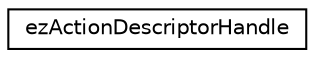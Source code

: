 digraph "Graphical Class Hierarchy"
{
 // LATEX_PDF_SIZE
  edge [fontname="Helvetica",fontsize="10",labelfontname="Helvetica",labelfontsize="10"];
  node [fontname="Helvetica",fontsize="10",shape=record];
  rankdir="LR";
  Node0 [label="ezActionDescriptorHandle",height=0.2,width=0.4,color="black", fillcolor="white", style="filled",URL="$d6/da8/classez_action_descriptor_handle.htm",tooltip="Handle for a ezAction."];
}
